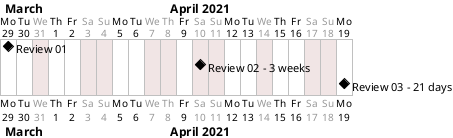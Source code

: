 @startgantt
Project starts at 2021-03-29

saturday are closed
sunday are closed
wednesday are closed
2021-04-08 is closed

[Review 01] happens at 2020-03-29
[Review 02 - 3 weeks] happens on 3 weeks after [Review 01]'s end
[Review 03 - 21 days] happens on 21 days after [Review 01]'s end
@endgantt